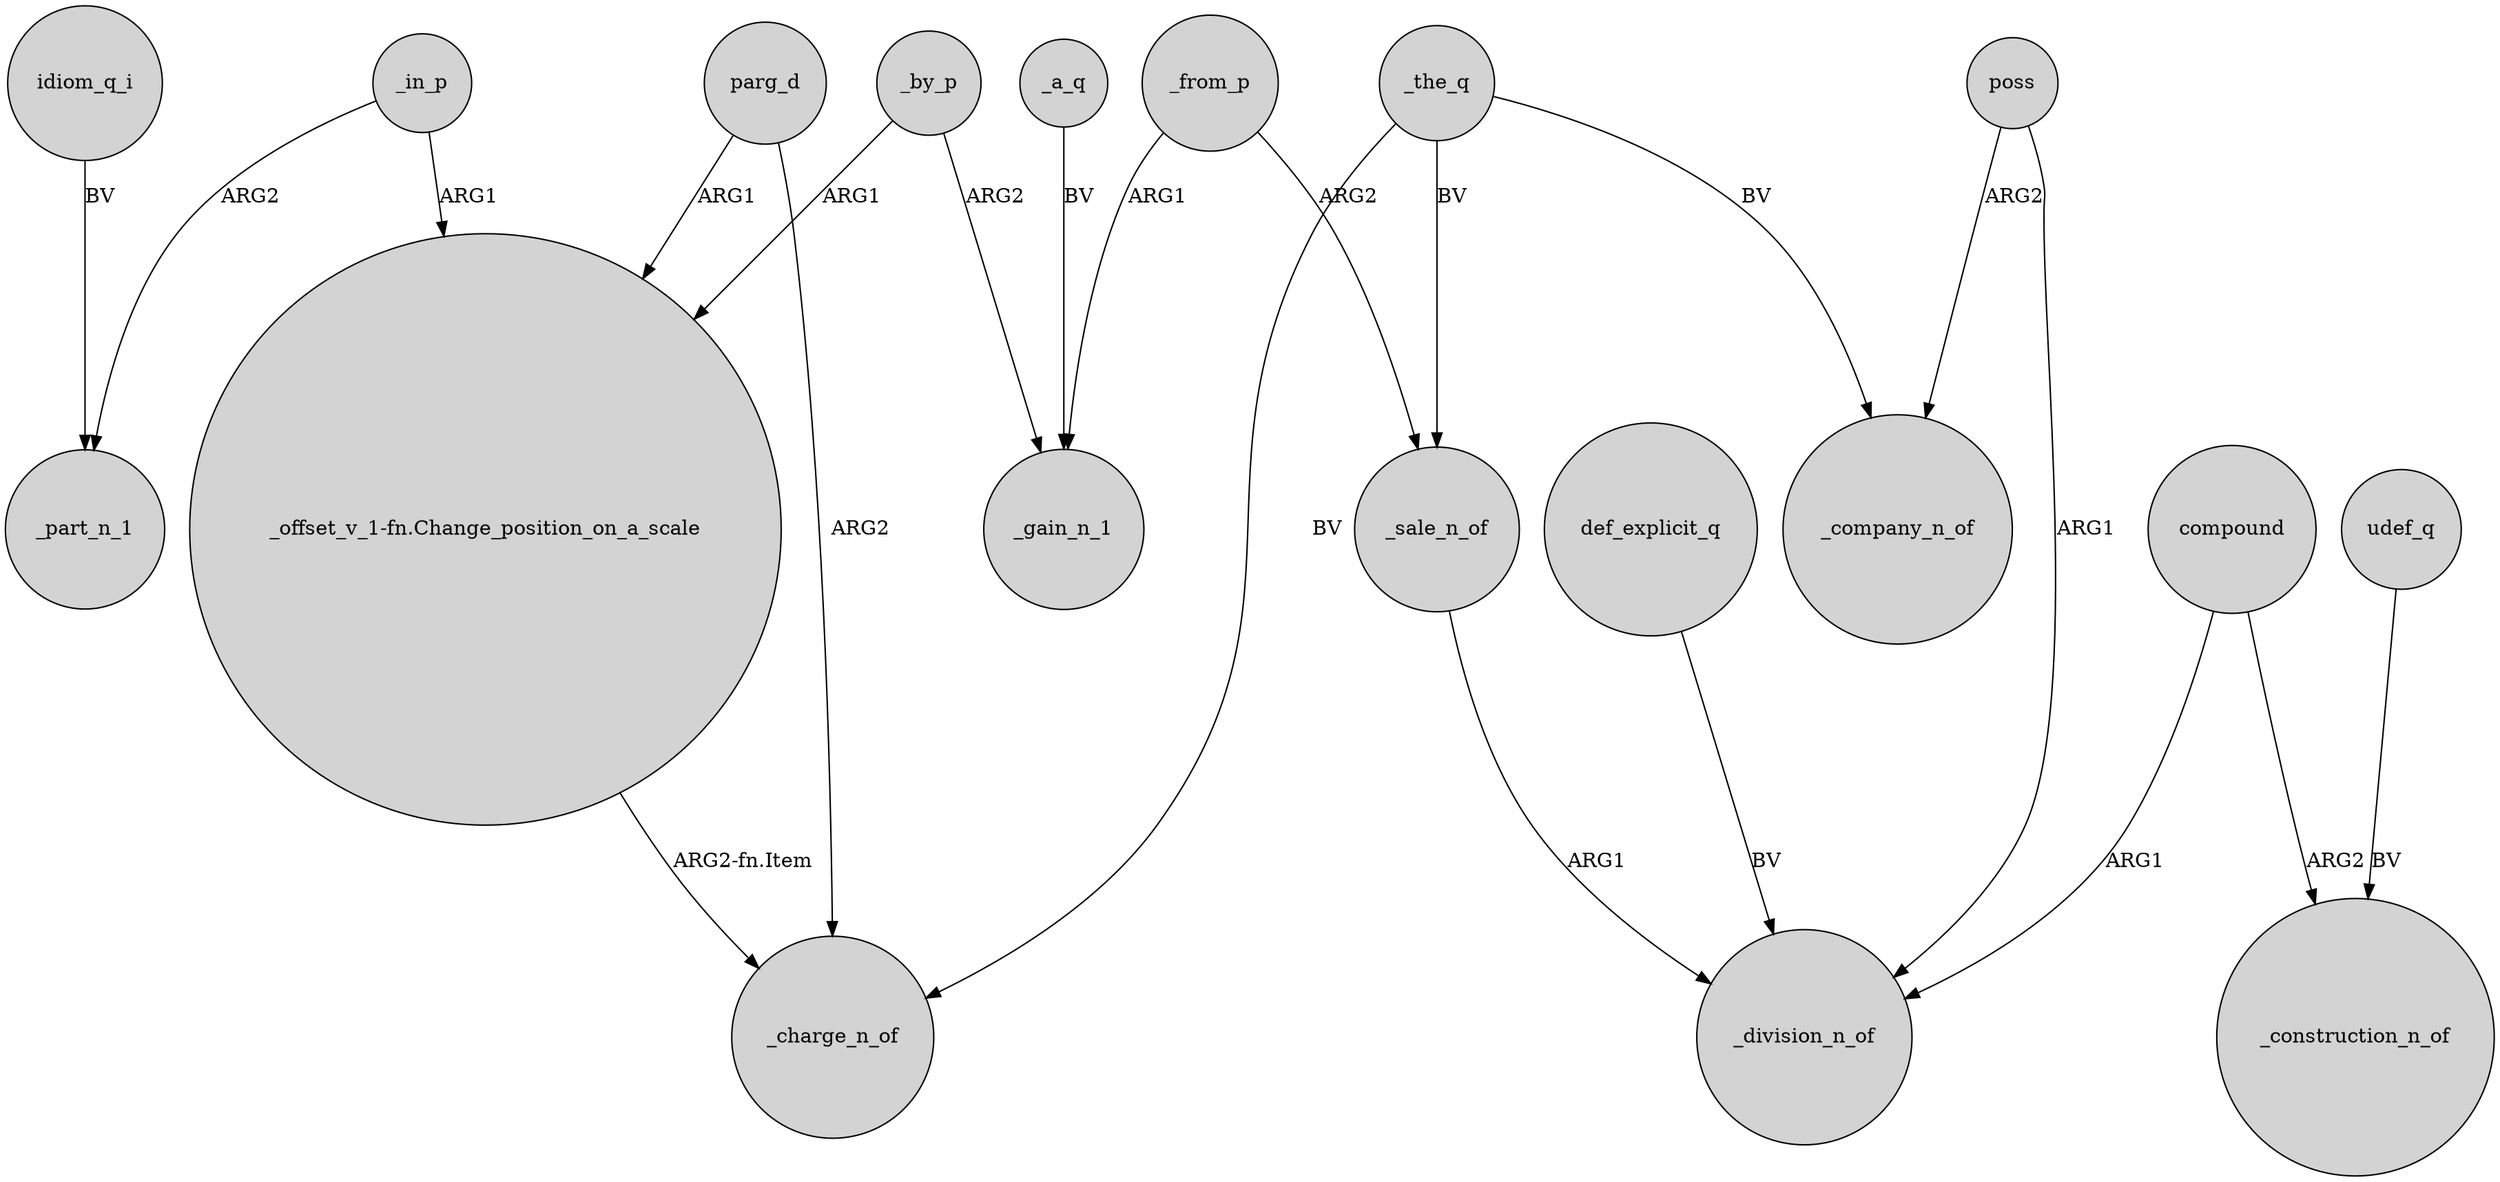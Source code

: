 digraph {
	node [shape=circle style=filled]
	def_explicit_q -> _division_n_of [label=BV]
	_the_q -> _charge_n_of [label=BV]
	parg_d -> "_offset_v_1-fn.Change_position_on_a_scale" [label=ARG1]
	_sale_n_of -> _division_n_of [label=ARG1]
	_from_p -> _sale_n_of [label=ARG2]
	poss -> _company_n_of [label=ARG2]
	_in_p -> _part_n_1 [label=ARG2]
	_a_q -> _gain_n_1 [label=BV]
	_by_p -> _gain_n_1 [label=ARG2]
	compound -> _division_n_of [label=ARG1]
	idiom_q_i -> _part_n_1 [label=BV]
	_by_p -> "_offset_v_1-fn.Change_position_on_a_scale" [label=ARG1]
	poss -> _division_n_of [label=ARG1]
	parg_d -> _charge_n_of [label=ARG2]
	udef_q -> _construction_n_of [label=BV]
	_from_p -> _gain_n_1 [label=ARG1]
	_the_q -> _sale_n_of [label=BV]
	_the_q -> _company_n_of [label=BV]
	compound -> _construction_n_of [label=ARG2]
	"_offset_v_1-fn.Change_position_on_a_scale" -> _charge_n_of [label="ARG2-fn.Item"]
	_in_p -> "_offset_v_1-fn.Change_position_on_a_scale" [label=ARG1]
}
